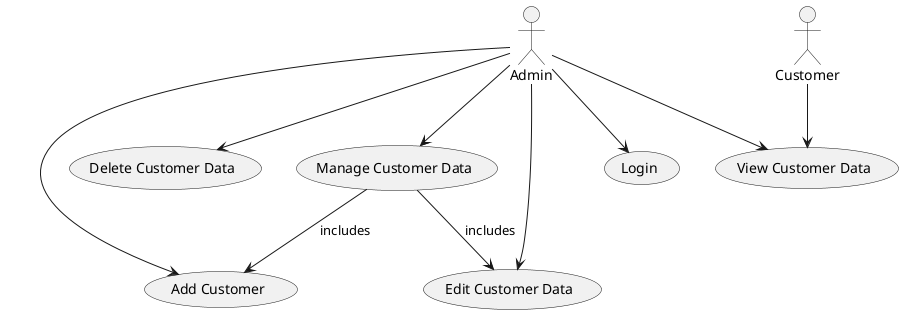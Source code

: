 @startuml
actor Admin as "Admin"
actor Customer as "Customer"

usecase "Login" as UC1
usecase "Manage Customer Data" as UC2
usecase "View Customer Data" as UC3
usecase "Delete Customer Data" as UC4
usecase "Add Customer" as UC5
usecase "Edit Customer Data" as UC6

Admin --> UC1
Admin --> UC2
Admin --> UC3
Admin --> UC4
Admin --> UC5
Admin --> UC6

Customer --> UC3

UC2 --> UC5 : includes
UC2 --> UC6 : includes
@enduml
